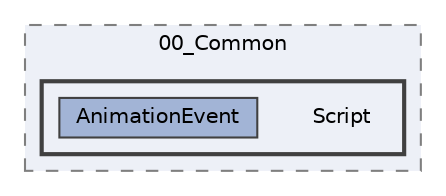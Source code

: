 digraph "004_Character/SkillCharacters/00_Common/Script"
{
 // LATEX_PDF_SIZE
  bgcolor="transparent";
  edge [fontname=Helvetica,fontsize=10,labelfontname=Helvetica,labelfontsize=10];
  node [fontname=Helvetica,fontsize=10,shape=box,height=0.2,width=0.4];
  compound=true
  subgraph clusterdir_b0cf6f680c7d0304f5a3adbf2744ef7b {
    graph [ bgcolor="#edf0f7", pencolor="grey50", label="00_Common", fontname=Helvetica,fontsize=10 style="filled,dashed", URL="dir_b0cf6f680c7d0304f5a3adbf2744ef7b.html",tooltip=""]
  subgraph clusterdir_63306ee3140c0cef01ef811f3c1e17c1 {
    graph [ bgcolor="#edf0f7", pencolor="grey25", label="", fontname=Helvetica,fontsize=10 style="filled,bold", URL="dir_63306ee3140c0cef01ef811f3c1e17c1.html",tooltip=""]
    dir_63306ee3140c0cef01ef811f3c1e17c1 [shape=plaintext, label="Script"];
  dir_f22751e731e0998507c8938013dee7af [label="AnimationEvent", fillcolor="#a2b4d6", color="grey25", style="filled", URL="dir_f22751e731e0998507c8938013dee7af.html",tooltip=""];
  }
  }
}

